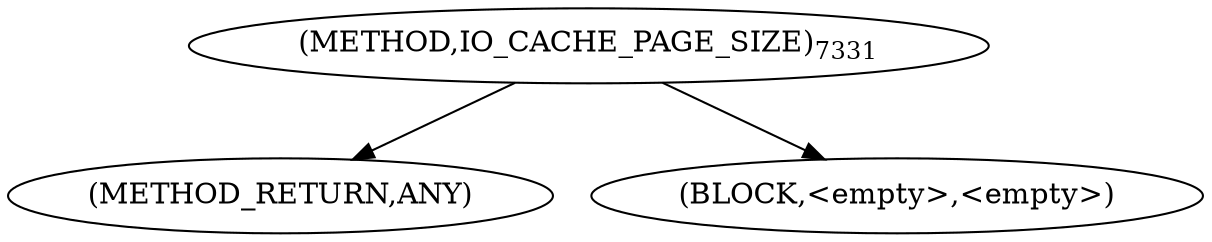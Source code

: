 digraph "IO_CACHE_PAGE_SIZE" {  
"100809" [label = <(METHOD,IO_CACHE_PAGE_SIZE)<SUB>7331</SUB>> ]
"100810" [label = <(METHOD_RETURN,ANY)> ]
"100811" [label = <(BLOCK,&lt;empty&gt;,&lt;empty&gt;)> ]
  "100809" -> "100810" 
  "100809" -> "100811" 
}
